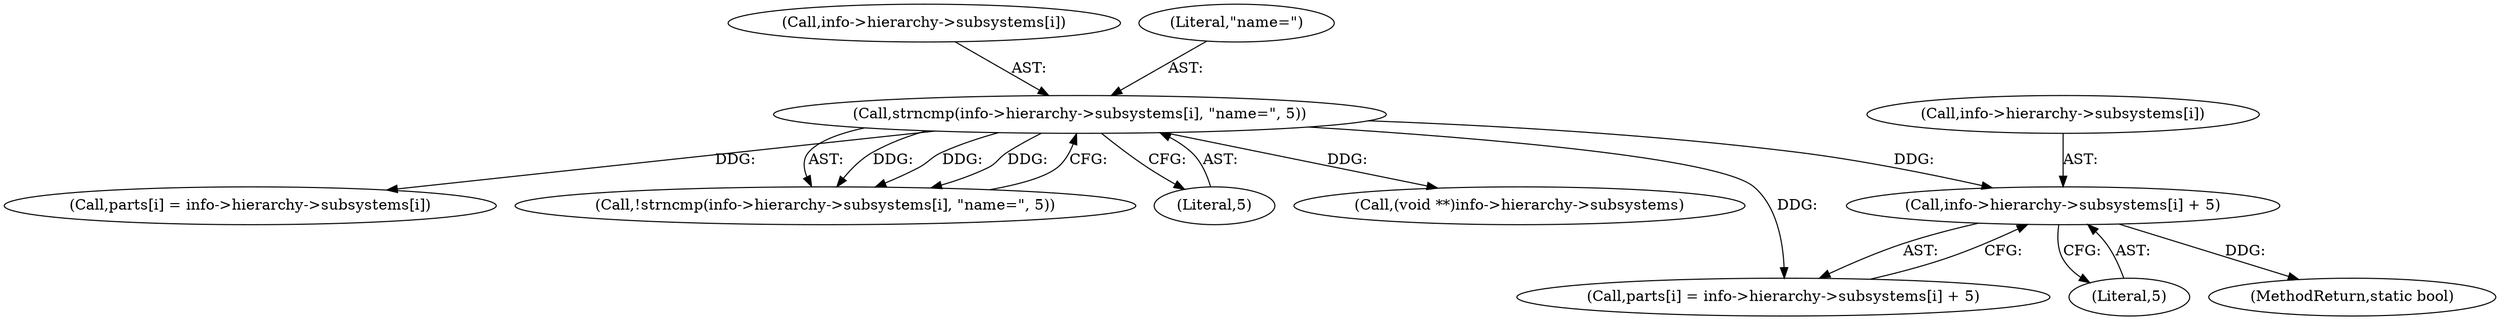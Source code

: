 digraph "0_lxc_592fd47a6245508b79fe6ac819fe6d3b2c1289be@API" {
"1000322" [label="(Call,info->hierarchy->subsystems[i] + 5)"];
"1000308" [label="(Call,strncmp(info->hierarchy->subsystems[i], \"name=\", 5))"];
"1000332" [label="(Call,parts[i] = info->hierarchy->subsystems[i])"];
"1000308" [label="(Call,strncmp(info->hierarchy->subsystems[i], \"name=\", 5))"];
"1000322" [label="(Call,info->hierarchy->subsystems[i] + 5)"];
"1000307" [label="(Call,!strncmp(info->hierarchy->subsystems[i], \"name=\", 5))"];
"1000309" [label="(Call,info->hierarchy->subsystems[i])"];
"1000316" [label="(Literal,\"name=\")"];
"1000317" [label="(Literal,5)"];
"1000277" [label="(Call,(void **)info->hierarchy->subsystems)"];
"1000323" [label="(Call,info->hierarchy->subsystems[i])"];
"1000732" [label="(MethodReturn,static bool)"];
"1000318" [label="(Call,parts[i] = info->hierarchy->subsystems[i] + 5)"];
"1000330" [label="(Literal,5)"];
"1000322" -> "1000318"  [label="AST: "];
"1000322" -> "1000330"  [label="CFG: "];
"1000323" -> "1000322"  [label="AST: "];
"1000330" -> "1000322"  [label="AST: "];
"1000318" -> "1000322"  [label="CFG: "];
"1000322" -> "1000732"  [label="DDG: "];
"1000308" -> "1000322"  [label="DDG: "];
"1000308" -> "1000307"  [label="AST: "];
"1000308" -> "1000317"  [label="CFG: "];
"1000309" -> "1000308"  [label="AST: "];
"1000316" -> "1000308"  [label="AST: "];
"1000317" -> "1000308"  [label="AST: "];
"1000307" -> "1000308"  [label="CFG: "];
"1000308" -> "1000277"  [label="DDG: "];
"1000308" -> "1000307"  [label="DDG: "];
"1000308" -> "1000307"  [label="DDG: "];
"1000308" -> "1000307"  [label="DDG: "];
"1000308" -> "1000318"  [label="DDG: "];
"1000308" -> "1000332"  [label="DDG: "];
}
